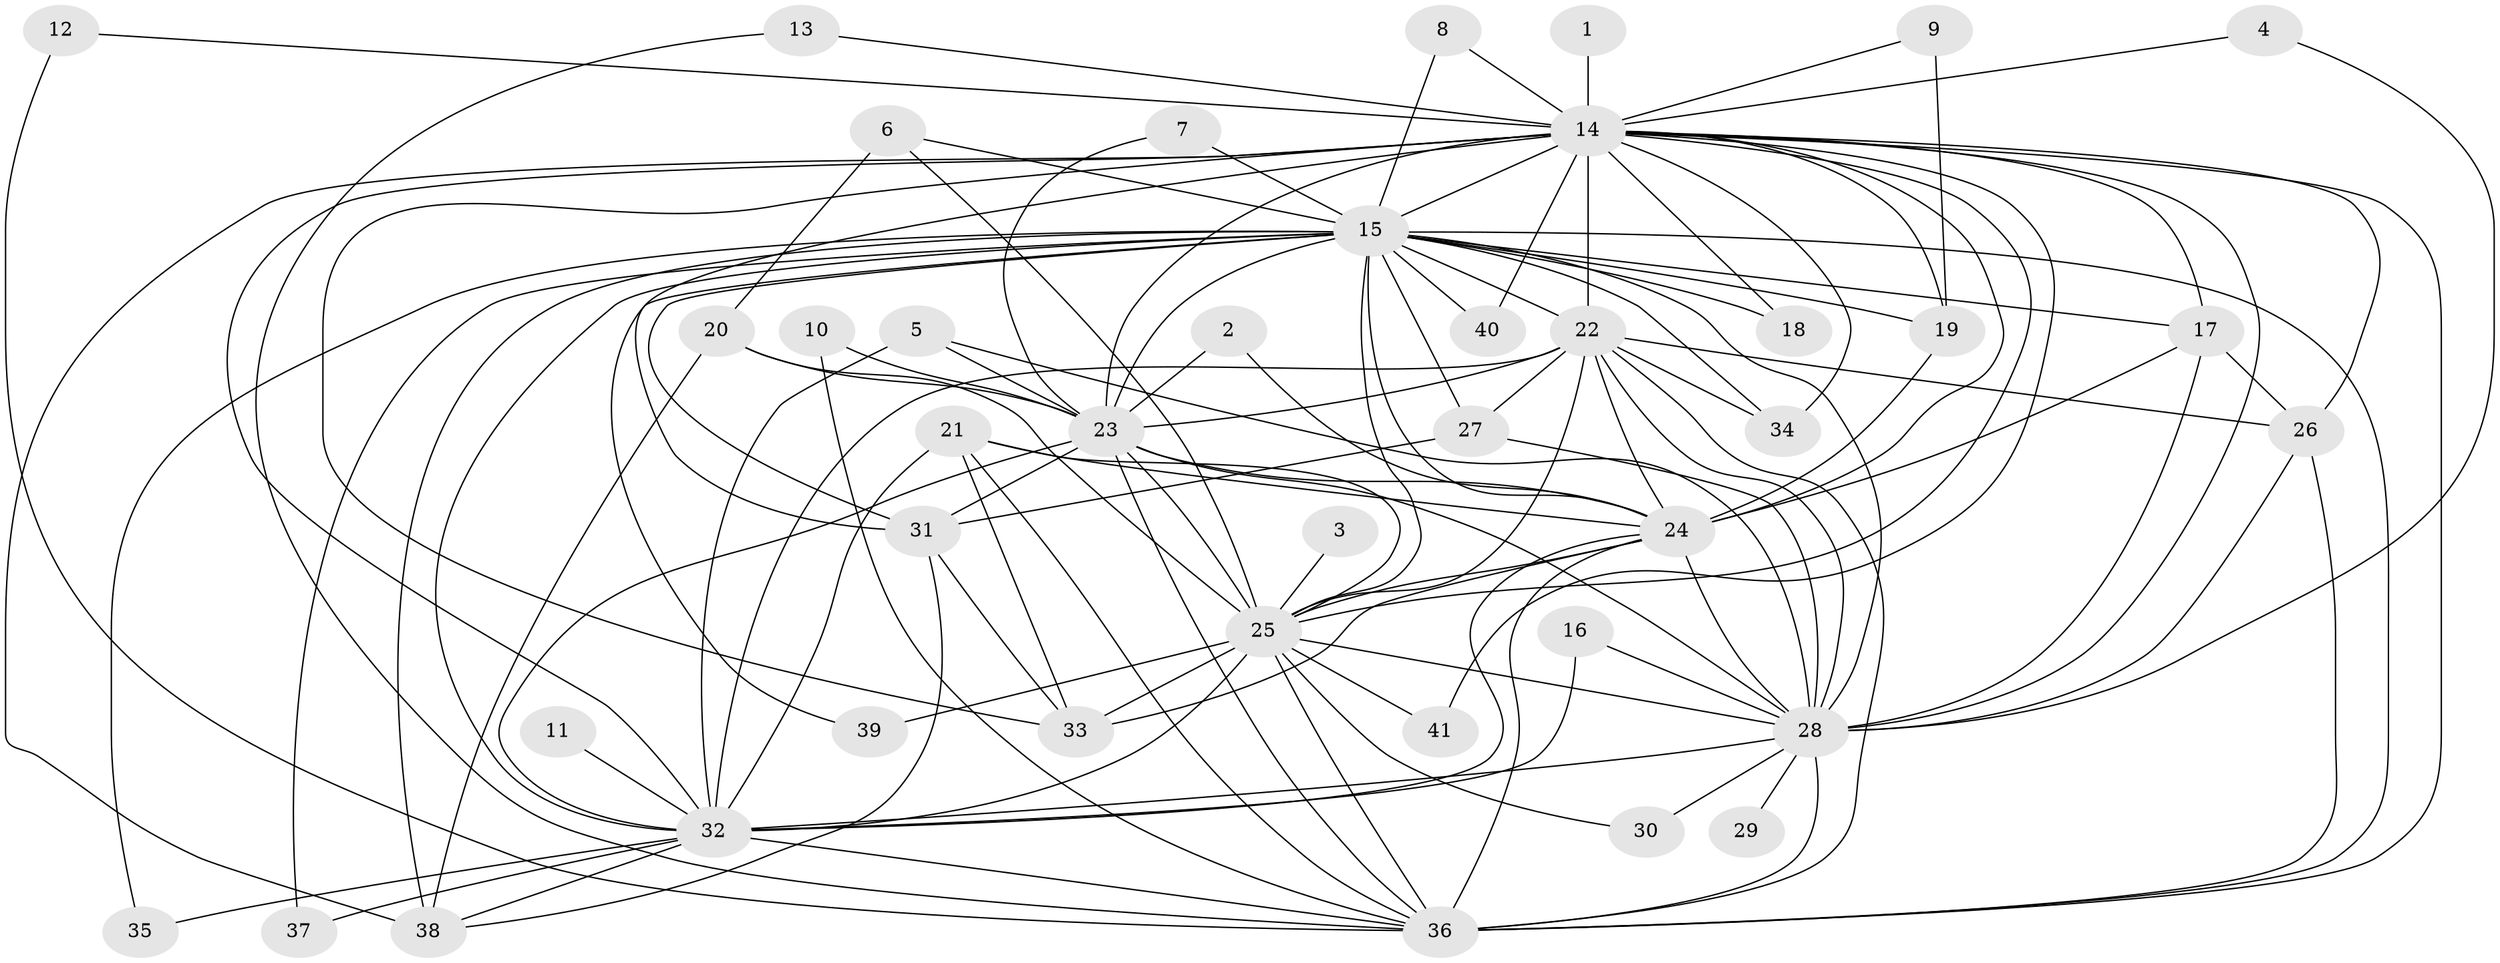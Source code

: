// original degree distribution, {13: 0.024390243902439025, 22: 0.024390243902439025, 16: 0.012195121951219513, 15: 0.012195121951219513, 29: 0.012195121951219513, 30: 0.012195121951219513, 17: 0.012195121951219513, 21: 0.012195121951219513, 4: 0.07317073170731707, 2: 0.6097560975609756, 3: 0.15853658536585366, 5: 0.012195121951219513, 6: 0.024390243902439025}
// Generated by graph-tools (version 1.1) at 2025/49/03/09/25 03:49:31]
// undirected, 41 vertices, 116 edges
graph export_dot {
graph [start="1"]
  node [color=gray90,style=filled];
  1;
  2;
  3;
  4;
  5;
  6;
  7;
  8;
  9;
  10;
  11;
  12;
  13;
  14;
  15;
  16;
  17;
  18;
  19;
  20;
  21;
  22;
  23;
  24;
  25;
  26;
  27;
  28;
  29;
  30;
  31;
  32;
  33;
  34;
  35;
  36;
  37;
  38;
  39;
  40;
  41;
  1 -- 14 [weight=1.0];
  2 -- 23 [weight=1.0];
  2 -- 24 [weight=1.0];
  3 -- 25 [weight=1.0];
  4 -- 14 [weight=1.0];
  4 -- 28 [weight=1.0];
  5 -- 23 [weight=1.0];
  5 -- 28 [weight=1.0];
  5 -- 32 [weight=1.0];
  6 -- 15 [weight=1.0];
  6 -- 20 [weight=1.0];
  6 -- 25 [weight=1.0];
  7 -- 15 [weight=1.0];
  7 -- 23 [weight=1.0];
  8 -- 14 [weight=1.0];
  8 -- 15 [weight=1.0];
  9 -- 14 [weight=1.0];
  9 -- 19 [weight=1.0];
  10 -- 23 [weight=1.0];
  10 -- 36 [weight=1.0];
  11 -- 32 [weight=1.0];
  12 -- 14 [weight=1.0];
  12 -- 36 [weight=1.0];
  13 -- 14 [weight=1.0];
  13 -- 36 [weight=1.0];
  14 -- 15 [weight=2.0];
  14 -- 17 [weight=1.0];
  14 -- 18 [weight=1.0];
  14 -- 19 [weight=1.0];
  14 -- 22 [weight=2.0];
  14 -- 23 [weight=1.0];
  14 -- 24 [weight=1.0];
  14 -- 25 [weight=1.0];
  14 -- 26 [weight=1.0];
  14 -- 28 [weight=1.0];
  14 -- 31 [weight=1.0];
  14 -- 32 [weight=2.0];
  14 -- 33 [weight=1.0];
  14 -- 34 [weight=1.0];
  14 -- 36 [weight=2.0];
  14 -- 38 [weight=1.0];
  14 -- 40 [weight=1.0];
  14 -- 41 [weight=1.0];
  15 -- 17 [weight=1.0];
  15 -- 18 [weight=1.0];
  15 -- 19 [weight=1.0];
  15 -- 22 [weight=2.0];
  15 -- 23 [weight=1.0];
  15 -- 24 [weight=1.0];
  15 -- 25 [weight=2.0];
  15 -- 27 [weight=1.0];
  15 -- 28 [weight=2.0];
  15 -- 31 [weight=3.0];
  15 -- 32 [weight=1.0];
  15 -- 34 [weight=1.0];
  15 -- 35 [weight=1.0];
  15 -- 36 [weight=1.0];
  15 -- 37 [weight=1.0];
  15 -- 38 [weight=1.0];
  15 -- 39 [weight=1.0];
  15 -- 40 [weight=1.0];
  16 -- 28 [weight=1.0];
  16 -- 32 [weight=1.0];
  17 -- 24 [weight=1.0];
  17 -- 26 [weight=1.0];
  17 -- 28 [weight=1.0];
  19 -- 24 [weight=1.0];
  20 -- 23 [weight=1.0];
  20 -- 25 [weight=1.0];
  20 -- 38 [weight=1.0];
  21 -- 24 [weight=1.0];
  21 -- 25 [weight=1.0];
  21 -- 32 [weight=1.0];
  21 -- 33 [weight=1.0];
  21 -- 36 [weight=1.0];
  22 -- 23 [weight=3.0];
  22 -- 24 [weight=2.0];
  22 -- 25 [weight=2.0];
  22 -- 26 [weight=1.0];
  22 -- 27 [weight=1.0];
  22 -- 28 [weight=3.0];
  22 -- 32 [weight=3.0];
  22 -- 34 [weight=1.0];
  22 -- 36 [weight=2.0];
  23 -- 24 [weight=1.0];
  23 -- 25 [weight=1.0];
  23 -- 28 [weight=1.0];
  23 -- 31 [weight=1.0];
  23 -- 32 [weight=2.0];
  23 -- 36 [weight=1.0];
  24 -- 25 [weight=1.0];
  24 -- 28 [weight=1.0];
  24 -- 32 [weight=1.0];
  24 -- 33 [weight=1.0];
  24 -- 36 [weight=1.0];
  25 -- 28 [weight=2.0];
  25 -- 30 [weight=1.0];
  25 -- 32 [weight=1.0];
  25 -- 33 [weight=2.0];
  25 -- 36 [weight=2.0];
  25 -- 39 [weight=1.0];
  25 -- 41 [weight=1.0];
  26 -- 28 [weight=1.0];
  26 -- 36 [weight=1.0];
  27 -- 28 [weight=1.0];
  27 -- 31 [weight=1.0];
  28 -- 29 [weight=1.0];
  28 -- 30 [weight=1.0];
  28 -- 32 [weight=2.0];
  28 -- 36 [weight=1.0];
  31 -- 33 [weight=1.0];
  31 -- 38 [weight=1.0];
  32 -- 35 [weight=1.0];
  32 -- 36 [weight=1.0];
  32 -- 37 [weight=1.0];
  32 -- 38 [weight=1.0];
}
